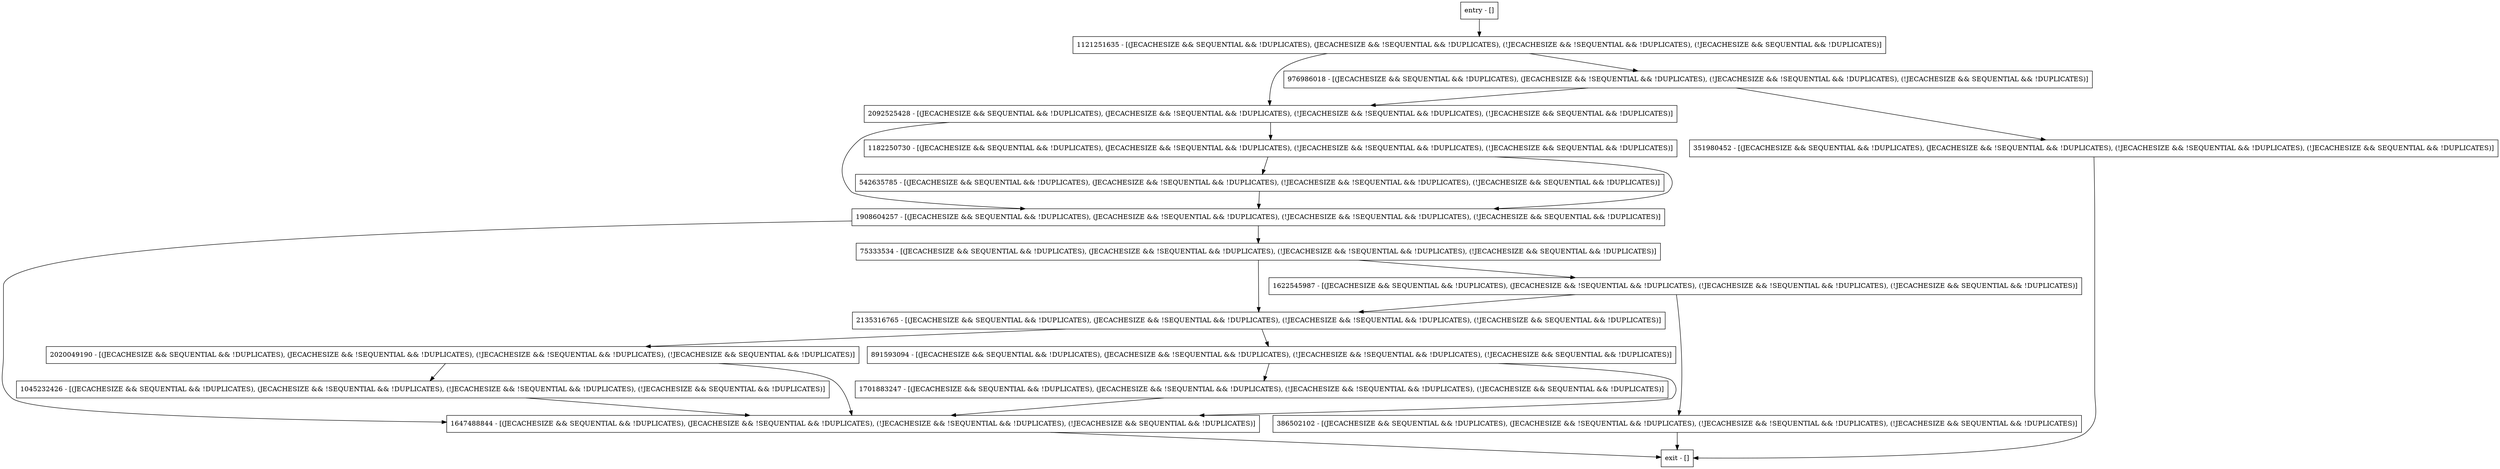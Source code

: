 digraph countNew {
node [shape=record];
1121251635 [label="1121251635 - [(JECACHESIZE && SEQUENTIAL && !DUPLICATES), (JECACHESIZE && !SEQUENTIAL && !DUPLICATES), (!JECACHESIZE && !SEQUENTIAL && !DUPLICATES), (!JECACHESIZE && SEQUENTIAL && !DUPLICATES)]"];
1701883247 [label="1701883247 - [(JECACHESIZE && SEQUENTIAL && !DUPLICATES), (JECACHESIZE && !SEQUENTIAL && !DUPLICATES), (!JECACHESIZE && !SEQUENTIAL && !DUPLICATES), (!JECACHESIZE && SEQUENTIAL && !DUPLICATES)]"];
542635785 [label="542635785 - [(JECACHESIZE && SEQUENTIAL && !DUPLICATES), (JECACHESIZE && !SEQUENTIAL && !DUPLICATES), (!JECACHESIZE && !SEQUENTIAL && !DUPLICATES), (!JECACHESIZE && SEQUENTIAL && !DUPLICATES)]"];
1045232426 [label="1045232426 - [(JECACHESIZE && SEQUENTIAL && !DUPLICATES), (JECACHESIZE && !SEQUENTIAL && !DUPLICATES), (!JECACHESIZE && !SEQUENTIAL && !DUPLICATES), (!JECACHESIZE && SEQUENTIAL && !DUPLICATES)]"];
2092525428 [label="2092525428 - [(JECACHESIZE && SEQUENTIAL && !DUPLICATES), (JECACHESIZE && !SEQUENTIAL && !DUPLICATES), (!JECACHESIZE && !SEQUENTIAL && !DUPLICATES), (!JECACHESIZE && SEQUENTIAL && !DUPLICATES)]"];
1908604257 [label="1908604257 - [(JECACHESIZE && SEQUENTIAL && !DUPLICATES), (JECACHESIZE && !SEQUENTIAL && !DUPLICATES), (!JECACHESIZE && !SEQUENTIAL && !DUPLICATES), (!JECACHESIZE && SEQUENTIAL && !DUPLICATES)]"];
386502102 [label="386502102 - [(JECACHESIZE && SEQUENTIAL && !DUPLICATES), (JECACHESIZE && !SEQUENTIAL && !DUPLICATES), (!JECACHESIZE && !SEQUENTIAL && !DUPLICATES), (!JECACHESIZE && SEQUENTIAL && !DUPLICATES)]"];
351980452 [label="351980452 - [(JECACHESIZE && SEQUENTIAL && !DUPLICATES), (JECACHESIZE && !SEQUENTIAL && !DUPLICATES), (!JECACHESIZE && !SEQUENTIAL && !DUPLICATES), (!JECACHESIZE && SEQUENTIAL && !DUPLICATES)]"];
entry [label="entry - []"];
exit [label="exit - []"];
1647488844 [label="1647488844 - [(JECACHESIZE && SEQUENTIAL && !DUPLICATES), (JECACHESIZE && !SEQUENTIAL && !DUPLICATES), (!JECACHESIZE && !SEQUENTIAL && !DUPLICATES), (!JECACHESIZE && SEQUENTIAL && !DUPLICATES)]"];
1622545987 [label="1622545987 - [(JECACHESIZE && SEQUENTIAL && !DUPLICATES), (JECACHESIZE && !SEQUENTIAL && !DUPLICATES), (!JECACHESIZE && !SEQUENTIAL && !DUPLICATES), (!JECACHESIZE && SEQUENTIAL && !DUPLICATES)]"];
1182250730 [label="1182250730 - [(JECACHESIZE && SEQUENTIAL && !DUPLICATES), (JECACHESIZE && !SEQUENTIAL && !DUPLICATES), (!JECACHESIZE && !SEQUENTIAL && !DUPLICATES), (!JECACHESIZE && SEQUENTIAL && !DUPLICATES)]"];
891593094 [label="891593094 - [(JECACHESIZE && SEQUENTIAL && !DUPLICATES), (JECACHESIZE && !SEQUENTIAL && !DUPLICATES), (!JECACHESIZE && !SEQUENTIAL && !DUPLICATES), (!JECACHESIZE && SEQUENTIAL && !DUPLICATES)]"];
2135316765 [label="2135316765 - [(JECACHESIZE && SEQUENTIAL && !DUPLICATES), (JECACHESIZE && !SEQUENTIAL && !DUPLICATES), (!JECACHESIZE && !SEQUENTIAL && !DUPLICATES), (!JECACHESIZE && SEQUENTIAL && !DUPLICATES)]"];
976986018 [label="976986018 - [(JECACHESIZE && SEQUENTIAL && !DUPLICATES), (JECACHESIZE && !SEQUENTIAL && !DUPLICATES), (!JECACHESIZE && !SEQUENTIAL && !DUPLICATES), (!JECACHESIZE && SEQUENTIAL && !DUPLICATES)]"];
75333534 [label="75333534 - [(JECACHESIZE && SEQUENTIAL && !DUPLICATES), (JECACHESIZE && !SEQUENTIAL && !DUPLICATES), (!JECACHESIZE && !SEQUENTIAL && !DUPLICATES), (!JECACHESIZE && SEQUENTIAL && !DUPLICATES)]"];
2020049190 [label="2020049190 - [(JECACHESIZE && SEQUENTIAL && !DUPLICATES), (JECACHESIZE && !SEQUENTIAL && !DUPLICATES), (!JECACHESIZE && !SEQUENTIAL && !DUPLICATES), (!JECACHESIZE && SEQUENTIAL && !DUPLICATES)]"];
entry;
exit;
1121251635 -> 2092525428;
1121251635 -> 976986018;
1701883247 -> 1647488844;
542635785 -> 1908604257;
1045232426 -> 1647488844;
2092525428 -> 1182250730;
2092525428 -> 1908604257;
1908604257 -> 1647488844;
1908604257 -> 75333534;
386502102 -> exit;
351980452 -> exit;
entry -> 1121251635;
1647488844 -> exit;
1622545987 -> 2135316765;
1622545987 -> 386502102;
1182250730 -> 542635785;
1182250730 -> 1908604257;
891593094 -> 1647488844;
891593094 -> 1701883247;
2135316765 -> 891593094;
2135316765 -> 2020049190;
976986018 -> 2092525428;
976986018 -> 351980452;
75333534 -> 1622545987;
75333534 -> 2135316765;
2020049190 -> 1647488844;
2020049190 -> 1045232426;
}
